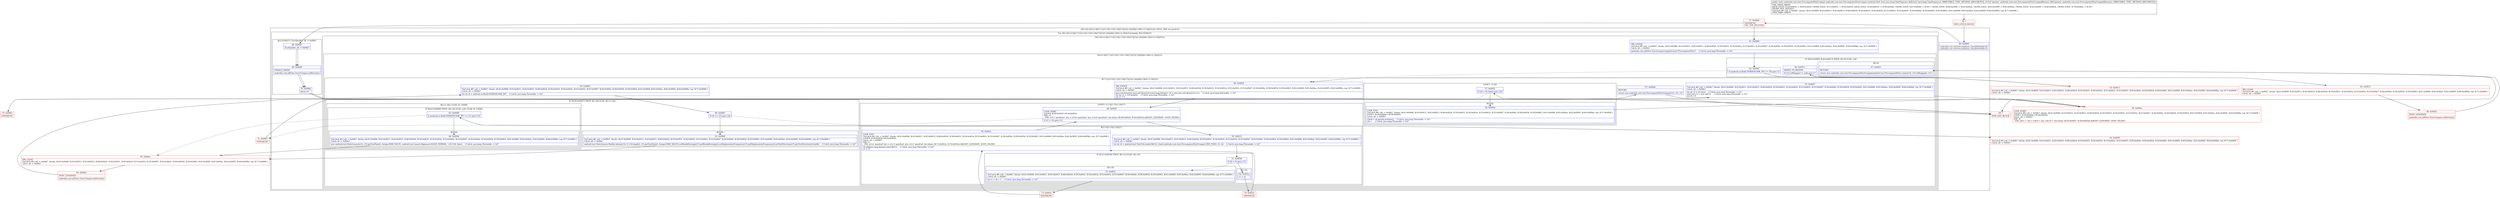 digraph "CFG forandroidx.core.text.PrecomputedTextCompat.create(Ljava\/lang\/CharSequence;Landroidx\/core\/text\/PrecomputedTextCompat$Params;)Landroidx\/core\/text\/PrecomputedTextCompat;" {
subgraph cluster_Region_1430843705 {
label = "R(2:1|(2:3|(2:(1:9)|(7:11|(3:13|(1:15)(1:18)|17)|21|(1:24)|26|(1:28)(1:(1:34))|31)))) | DECL_VAR: int paraEnd\l";
node [shape=record,color=blue];
Node_40 [shape=record,label="{40\:\ 0x0000|androidx.core.util.Preconditions.checkNotNull(r14)\landroidx.core.util.Preconditions.checkNotNull(r15)\l}"];
subgraph cluster_TryCatchRegion_60229840 {
label = "Try: R(2:3|(2:(1:9)|(7:11|(3:13|(1:15)(1:18)|17)|21|(1:24)|26|(1:28)(1:(1:34))|31))) finally: R(3:35|36|37)";
node [shape=record,color=blue];
subgraph cluster_Region_1979940861 {
label = "R(2:3|(2:(1:9)|(7:11|(3:13|(1:15)(1:18)|17)|21|(1:24)|26|(1:28)(1:(1:34))|31)))";
node [shape=record,color=blue];
Node_41 [shape=record,label="{41\:\ 0x0006|TRY_ENTER\lTryCatch #0 \{all \-\> 0x00b7, blocks: (B:41:0x0006, B:43:0x0011, B:45:0x0015, B:48:0x0024, B:50:0x0031, B:54:0x003e, B:53:0x003c, B:55:0x0047, B:56:0x004e, B:58:0x0054, B:59:0x0063, B:61:0x0069, B:65:0x00ae, B:62:0x0095, B:64:0x009b), top: B:71:0x0006 \}\lCatch: all \-\> 0x00b7\l|androidx.core.p003os.TraceCompat.beginSection(\"PrecomputedText\")     \/\/ Catch: java.lang.Throwable \-\> Lb7\l}"];
subgraph cluster_Region_1580242871 {
label = "R(2:(1:9)|(7:11|(3:13|(1:15)(1:18)|17)|21|(1:24)|26|(1:28)(1:(1:34))|31))";
node [shape=record,color=blue];
subgraph cluster_IfRegion_1281582193 {
label = "IF [B:42:0x000f, B:44:0x0013] THEN: R(1:9) ELSE: null";
node [shape=record,color=blue];
Node_42 [shape=record,label="{42\:\ 0x000f|if (android.os.Build.VERSION.SDK_INT \>= 29) goto L5\l}"];
Node_44 [shape=record,label="{44\:\ 0x0013|ADDED_TO_REGION\l|if (r15.mWrapped != null) goto L7\l}"];
subgraph cluster_Region_2005476517 {
label = "R(1:9)";
node [shape=record,color=blue];
Node_47 [shape=record,label="{47\:\ 0x0023|RETURN\l|return new androidx.core.text.PrecomputedTextCompat(android.text.PrecomputedText.create(r14, r15.mWrapped), r15)\l}"];
}
}
subgraph cluster_Region_248280463 {
label = "R(7:11|(3:13|(1:15)(1:18)|17)|21|(1:24)|26|(1:28)(1:(1:34))|31)";
node [shape=record,color=blue];
Node_48 [shape=record,label="{48\:\ 0x0024|TRY_ENTER\lTryCatch #0 \{all \-\> 0x00b7, blocks: (B:41:0x0006, B:43:0x0011, B:45:0x0015, B:48:0x0024, B:50:0x0031, B:54:0x003e, B:53:0x003c, B:55:0x0047, B:56:0x004e, B:58:0x0054, B:59:0x0063, B:61:0x0069, B:65:0x00ae, B:62:0x0095, B:64:0x009b), top: B:71:0x0006 \}\lCatch: all \-\> 0x00b7\l|java.util.ArrayList java.util.ArrayList\<java.lang.Integer\> r0 = new java.util.ArrayList\<\>()     \/\/ Catch: java.lang.Throwable \-\> Lb7\lint int r2 = r14.length()     \/\/ Catch: java.lang.Throwable \-\> Lb7\lint r3 = 0\l}"];
subgraph cluster_LoopRegion_614122869 {
label = "LOOP:0: (3:13|(1:15)(1:18)|17)";
node [shape=record,color=blue];
Node_49 [shape=record,label="{49\:\ 0x002f|LOOP_START\lLOOP:0: B:49:0x002f\-\>B:54:0x003e\lPHI: r3 \l  PHI: (r3v1 'paraStart' int) = (r3v0 'paraStart' int), (r3v4 'paraStart' int) binds: [B:48:0x0024, B:54:0x003e] A[DONT_GENERATE, DONT_INLINE]\l|if (r3 \< r2) goto L13\l}"];
subgraph cluster_Region_503859542 {
label = "R(3:13|(1:15)(1:18)|17)";
node [shape=record,color=blue];
Node_50 [shape=record,label="{50\:\ 0x0031|TryCatch #0 \{all \-\> 0x00b7, blocks: (B:41:0x0006, B:43:0x0011, B:45:0x0015, B:48:0x0024, B:50:0x0031, B:54:0x003e, B:53:0x003c, B:55:0x0047, B:56:0x004e, B:58:0x0054, B:59:0x0063, B:61:0x0069, B:65:0x00ae, B:62:0x0095, B:64:0x009b), top: B:71:0x0006 \}\lCatch: all \-\> 0x00b7\l|int int r4 = android.text.TextUtils.indexOf(r14, (char) androidx.core.text.PrecomputedTextCompat.LINE_FEED, r3, r2)     \/\/ Catch: java.lang.Throwable \-\> Lb7\l}"];
subgraph cluster_IfRegion_817474803 {
label = "IF [B:51:0x0038] THEN: R(1:15) ELSE: R(1:18)";
node [shape=record,color=blue];
Node_51 [shape=record,label="{51\:\ 0x0038|if (r4 \< 0) goto L15\l}"];
subgraph cluster_Region_2013555273 {
label = "R(1:15)";
node [shape=record,color=blue];
Node_52 [shape=record,label="{52\:\ 0x003a|r1 = r2\l}"];
}
subgraph cluster_Region_1115322108 {
label = "R(1:18)";
node [shape=record,color=blue];
Node_53 [shape=record,label="{53\:\ 0x003c|TryCatch #0 \{all \-\> 0x00b7, blocks: (B:41:0x0006, B:43:0x0011, B:45:0x0015, B:48:0x0024, B:50:0x0031, B:54:0x003e, B:53:0x003c, B:55:0x0047, B:56:0x004e, B:58:0x0054, B:59:0x0063, B:61:0x0069, B:65:0x00ae, B:62:0x0095, B:64:0x009b), top: B:71:0x0006 \}\lCatch: all \-\> 0x00b7\l|int r1 = r4 + 1     \/\/ Catch: java.lang.Throwable \-\> Lb7\l}"];
}
}
Node_54 [shape=record,label="{54\:\ 0x003e|LOOP_END\lTryCatch #0 \{all \-\> 0x00b7, blocks: (B:41:0x0006, B:43:0x0011, B:45:0x0015, B:48:0x0024, B:50:0x0031, B:54:0x003e, B:53:0x003c, B:55:0x0047, B:56:0x004e, B:58:0x0054, B:59:0x0063, B:61:0x0069, B:65:0x00ae, B:62:0x0095, B:64:0x009b), top: B:71:0x0006 \}\lLOOP:0: B:49:0x002f\-\>B:54:0x003e\lCatch: all \-\> 0x00b7\lPHI: r1 \l  PHI: (r1v4 'paraEnd' int) = (r1v3 'paraEnd' int), (r1v5 'paraEnd' int) binds: [B:73:0x003e, B:74:0x003e] A[DONT_GENERATE, DONT_INLINE]\l|r0.add(java.lang.Integer.valueOf(r1))     \/\/ Catch: java.lang.Throwable \-\> Lb7\lr3 = r1\l}"];
}
}
Node_55 [shape=record,label="{55\:\ 0x0047|TryCatch #0 \{all \-\> 0x00b7, blocks: (B:41:0x0006, B:43:0x0011, B:45:0x0015, B:48:0x0024, B:50:0x0031, B:54:0x003e, B:53:0x003c, B:55:0x0047, B:56:0x004e, B:58:0x0054, B:59:0x0063, B:61:0x0069, B:65:0x00ae, B:62:0x0095, B:64:0x009b), top: B:71:0x0006 \}\lCatch: all \-\> 0x00b7\l|int int r3 = r0.size()     \/\/ Catch: java.lang.Throwable \-\> Lb7\lint[] int[] r3 = new int[r3]     \/\/ Catch: java.lang.Throwable \-\> Lb7\lint r4 = 0\l}"];
subgraph cluster_LoopRegion_767698369 {
label = "LOOP:1: (1:24)";
node [shape=record,color=blue];
Node_57 [shape=record,label="{57\:\ 0x0052|if (r4 \< r0.size()) goto L24\l}"];
subgraph cluster_Region_1226285525 {
label = "R(1:24)";
node [shape=record,color=blue];
Node_58 [shape=record,label="{58\:\ 0x0054|LOOP_END\lTryCatch #0 \{all \-\> 0x00b7, blocks: (B:41:0x0006, B:43:0x0011, B:45:0x0015, B:48:0x0024, B:50:0x0031, B:54:0x003e, B:53:0x003c, B:55:0x0047, B:56:0x004e, B:58:0x0054, B:59:0x0063, B:61:0x0069, B:65:0x00ae, B:62:0x0095, B:64:0x009b), top: B:71:0x0006 \}\lLOOP:1: B:56:0x004e\-\>B:58:0x0054\lCatch: all \-\> 0x00b7\l|r3[r4] = r0.get(r4).intValue()     \/\/ Catch: java.lang.Throwable \-\> Lb7\lr4++     \/\/ Catch: java.lang.Throwable \-\> Lb7\l}"];
}
}
Node_59 [shape=record,label="{59\:\ 0x0063|TryCatch #0 \{all \-\> 0x00b7, blocks: (B:41:0x0006, B:43:0x0011, B:45:0x0015, B:48:0x0024, B:50:0x0031, B:54:0x003e, B:53:0x003c, B:55:0x0047, B:56:0x004e, B:58:0x0054, B:59:0x0063, B:61:0x0069, B:65:0x00ae, B:62:0x0095, B:64:0x009b), top: B:71:0x0006 \}\lCatch: all \-\> 0x00b7\l|int int r4 = android.os.Build.VERSION.SDK_INT     \/\/ Catch: java.lang.Throwable \-\> Lb7\l}"];
subgraph cluster_IfRegion_1146397861 {
label = "IF [B:60:0x0067] THEN: R(1:28) ELSE: R(1:(1:34))";
node [shape=record,color=blue];
Node_60 [shape=record,label="{60\:\ 0x0067|if (r4 \>= 23) goto L28\l}"];
subgraph cluster_Region_446189886 {
label = "R(1:28)";
node [shape=record,color=blue];
Node_61 [shape=record,label="{61\:\ 0x0069|TryCatch #0 \{all \-\> 0x00b7, blocks: (B:41:0x0006, B:43:0x0011, B:45:0x0015, B:48:0x0024, B:50:0x0031, B:54:0x003e, B:53:0x003c, B:55:0x0047, B:56:0x004e, B:58:0x0054, B:59:0x0063, B:61:0x0069, B:65:0x00ae, B:62:0x0095, B:64:0x009b), top: B:71:0x0006 \}\lCatch: all \-\> 0x00b7\l|android.text.StaticLayout.Builder.obtain(r14, 0, r14.length(), r15.getTextPaint(), Integer.MAX_VALUE).setBreakStrategy(r15.getBreakStrategy()).setHyphenationFrequency(r15.getHyphenationFrequency()).setTextDirection(r15.getTextDirection()).build()     \/\/ Catch: java.lang.Throwable \-\> Lb7\l}"];
}
subgraph cluster_Region_1087369461 {
label = "R(1:(1:34)) | ELSE_IF_CHAIN\l";
node [shape=record,color=blue];
subgraph cluster_IfRegion_391660657 {
label = "IF [B:63:0x0099] THEN: R(1:34) ELSE: null | ELSE_IF_CHAIN\l";
node [shape=record,color=blue];
Node_63 [shape=record,label="{63\:\ 0x0099|if (android.os.Build.VERSION.SDK_INT \>= 21) goto L34\l}"];
subgraph cluster_Region_692774451 {
label = "R(1:34)";
node [shape=record,color=blue];
Node_64 [shape=record,label="{64\:\ 0x009b|TryCatch #0 \{all \-\> 0x00b7, blocks: (B:41:0x0006, B:43:0x0011, B:45:0x0015, B:48:0x0024, B:50:0x0031, B:54:0x003e, B:53:0x003c, B:55:0x0047, B:56:0x004e, B:58:0x0054, B:59:0x0063, B:61:0x0069, B:65:0x00ae, B:62:0x0095, B:64:0x009b), top: B:71:0x0006 \}\lCatch: all \-\> 0x00b7\l|new android.text.StaticLayout(r14, r15.getTextPaint(), Integer.MAX_VALUE, android.text.Layout.Alignment.ALIGN_NORMAL, 1.0f, 0.0f, false)     \/\/ Catch: java.lang.Throwable \-\> Lb7\l}"];
}
}
}
}
Node_67 [shape=record,label="{67\:\ 0x00b6|RETURN\l|return new androidx.core.text.PrecomputedTextCompat(r14, r15, r3)\l}"];
}
}
}
subgraph cluster_Region_1904427909 {
label = "R(3:35|36|37) | ExcHandler: all \-\> 0x00b7\l";
node [shape=record,color=blue];
Node_68 [shape=record,label="{68\:\ 0x00b7|ExcHandler: all \-\> 0x00b7\l}"];
Node_69 [shape=record,label="{69\:\ 0x00b8|FINALLY_INSNS\l|androidx.core.p003os.TraceCompat.endSection()\l}"];
Node_70 [shape=record,label="{70\:\ 0x00bb|throw r0\l}"];
}
}
}
subgraph cluster_Region_1904427909 {
label = "R(3:35|36|37) | ExcHandler: all \-\> 0x00b7\l";
node [shape=record,color=blue];
Node_68 [shape=record,label="{68\:\ 0x00b7|ExcHandler: all \-\> 0x00b7\l}"];
Node_69 [shape=record,label="{69\:\ 0x00b8|FINALLY_INSNS\l|androidx.core.p003os.TraceCompat.endSection()\l}"];
Node_70 [shape=record,label="{70\:\ 0x00bb|throw r0\l}"];
}
Node_38 [shape=record,color=red,label="{38\:\ ?|MTH_ENTER_BLOCK\l}"];
Node_71 [shape=record,color=red,label="{71\:\ 0x0006|SYNTHETIC\lEXC_TOP_SPLITTER\l}"];
Node_43 [shape=record,color=red,label="{43\:\ 0x0011|TryCatch #0 \{all \-\> 0x00b7, blocks: (B:41:0x0006, B:43:0x0011, B:45:0x0015, B:48:0x0024, B:50:0x0031, B:54:0x003e, B:53:0x003c, B:55:0x0047, B:56:0x004e, B:58:0x0054, B:59:0x0063, B:61:0x0069, B:65:0x00ae, B:62:0x0095, B:64:0x009b), top: B:71:0x0006 \}\lCatch: all \-\> 0x00b7\l}"];
Node_45 [shape=record,color=red,label="{45\:\ 0x0015|TRY_LEAVE\lTryCatch #0 \{all \-\> 0x00b7, blocks: (B:41:0x0006, B:43:0x0011, B:45:0x0015, B:48:0x0024, B:50:0x0031, B:54:0x003e, B:53:0x003c, B:55:0x0047, B:56:0x004e, B:58:0x0054, B:59:0x0063, B:61:0x0069, B:65:0x00ae, B:62:0x0095, B:64:0x009b), top: B:71:0x0006 \}\lCatch: all \-\> 0x00b7\l}"];
Node_46 [shape=record,color=red,label="{46\:\ 0x0020|DONT_GENERATE\l|androidx.core.p003os.TraceCompat.endSection()\l}"];
Node_39 [shape=record,color=red,label="{39\:\ ?|MTH_EXIT_BLOCK\l}"];
Node_74 [shape=record,color=red,label="{74\:\ 0x003e|SYNTHETIC\l}"];
Node_73 [shape=record,color=red,label="{73\:\ 0x003e|SYNTHETIC\l}"];
Node_72 [shape=record,color=red,label="{72\:\ 0x0047|SYNTHETIC\l}"];
Node_56 [shape=record,color=red,label="{56\:\ 0x004e|LOOP_START\lTryCatch #0 \{all \-\> 0x00b7, blocks: (B:41:0x0006, B:43:0x0011, B:45:0x0015, B:48:0x0024, B:50:0x0031, B:54:0x003e, B:53:0x003c, B:55:0x0047, B:56:0x004e, B:58:0x0054, B:59:0x0063, B:61:0x0069, B:65:0x00ae, B:62:0x0095, B:64:0x009b), top: B:71:0x0006 \}\lLOOP:1: B:56:0x004e\-\>B:58:0x0054\lCatch: all \-\> 0x00b7\lPHI: r4 \l  PHI: (r4v1 'i' int) = (r4v0 'i' int), (r4v10 'i' int) binds: [B:55:0x0047, B:58:0x0054] A[DONT_GENERATE, DONT_INLINE]\l}"];
Node_75 [shape=record,color=red,label="{75\:\ 0x0063|SYNTHETIC\l}"];
Node_65 [shape=record,color=red,label="{65\:\ 0x00ae|TRY_LEAVE\lTryCatch #0 \{all \-\> 0x00b7, blocks: (B:41:0x0006, B:43:0x0011, B:45:0x0015, B:48:0x0024, B:50:0x0031, B:54:0x003e, B:53:0x003c, B:55:0x0047, B:56:0x004e, B:58:0x0054, B:59:0x0063, B:61:0x0069, B:65:0x00ae, B:62:0x0095, B:64:0x009b), top: B:71:0x0006 \}\lCatch: all \-\> 0x00b7\l}"];
Node_66 [shape=record,color=red,label="{66\:\ 0x00b3|DONT_GENERATE\l|androidx.core.p003os.TraceCompat.endSection()\l}"];
Node_62 [shape=record,color=red,label="{62\:\ 0x0095|TryCatch #0 \{all \-\> 0x00b7, blocks: (B:41:0x0006, B:43:0x0011, B:45:0x0015, B:48:0x0024, B:50:0x0031, B:54:0x003e, B:53:0x003c, B:55:0x0047, B:56:0x004e, B:58:0x0054, B:59:0x0063, B:61:0x0069, B:65:0x00ae, B:62:0x0095, B:64:0x009b), top: B:71:0x0006 \}\lCatch: all \-\> 0x00b7\l}"];
MethodNode[shape=record,label="{public static androidx.core.text.PrecomputedTextCompat androidx.core.text.PrecomputedTextCompat.create((r14v0 'text' java.lang.CharSequence A[D('text' java.lang.CharSequence), IMMUTABLE_TYPE, METHOD_ARGUMENT]), (r15v0 'params' androidx.core.text.PrecomputedTextCompat$Params A[D('params' androidx.core.text.PrecomputedTextCompat$Params), IMMUTABLE_TYPE, METHOD_ARGUMENT]))  | USE_LINES_HINTS\lBACK_EDGE: B:54:0x003e \-\> B:49:0x002f, CROSS_EDGE: B:53:0x003c \-\> B:54:0x003e, BACK_EDGE: B:58:0x0054 \-\> B:56:0x004e, CROSS_EDGE: B:67:0x00b6 \-\> B:39:?, CROSS_EDGE: B:64:0x009b \-\> B:65:0x00ae, CROSS_EDGE: B:63:0x0099 \-\> B:65:0x00ae, CROSS_EDGE: B:42:0x000f \-\> B:48:0x0024, CROSS_EDGE: B:70:0x00bb \-\> B:39:?\lINLINE_NOT_NEEDED\lTryCatch #0 \{all \-\> 0x00b7, blocks: (B:41:0x0006, B:43:0x0011, B:45:0x0015, B:48:0x0024, B:50:0x0031, B:54:0x003e, B:53:0x003c, B:55:0x0047, B:56:0x004e, B:58:0x0054, B:59:0x0063, B:61:0x0069, B:65:0x00ae, B:62:0x0095, B:64:0x009b), top: B:71:0x0006 \}\lTYPE_VARS: EMPTY\l}"];
MethodNode -> Node_38;Node_40 -> Node_71;
Node_41 -> Node_42;
Node_42 -> Node_43;
Node_42 -> Node_48[style=dashed];
Node_44 -> Node_45;
Node_44 -> Node_48[style=dashed];
Node_47 -> Node_39;
Node_48 -> Node_49;
Node_49 -> Node_50;
Node_49 -> Node_72[style=dashed];
Node_50 -> Node_51;
Node_51 -> Node_52;
Node_51 -> Node_53[style=dashed];
Node_52 -> Node_74;
Node_53 -> Node_73;
Node_54 -> Node_49;
Node_55 -> Node_56;
Node_57 -> Node_58;
Node_57 -> Node_75[style=dashed];
Node_58 -> Node_56;
Node_59 -> Node_60;
Node_60 -> Node_61;
Node_60 -> Node_62[style=dashed];
Node_61 -> Node_65;
Node_63 -> Node_64;
Node_63 -> Node_65[style=dashed];
Node_64 -> Node_65;
Node_67 -> Node_39;
Node_68 -> Node_69;
Node_69 -> Node_70;
Node_70 -> Node_39;
Node_68 -> Node_69;
Node_69 -> Node_70;
Node_70 -> Node_39;
Node_38 -> Node_40;
Node_71 -> Node_41;
Node_71 -> Node_68;
Node_43 -> Node_44;
Node_45 -> Node_46;
Node_46 -> Node_47;
Node_74 -> Node_54;
Node_73 -> Node_54;
Node_72 -> Node_55;
Node_56 -> Node_57;
Node_75 -> Node_59;
Node_65 -> Node_66;
Node_66 -> Node_67;
Node_62 -> Node_63;
}

